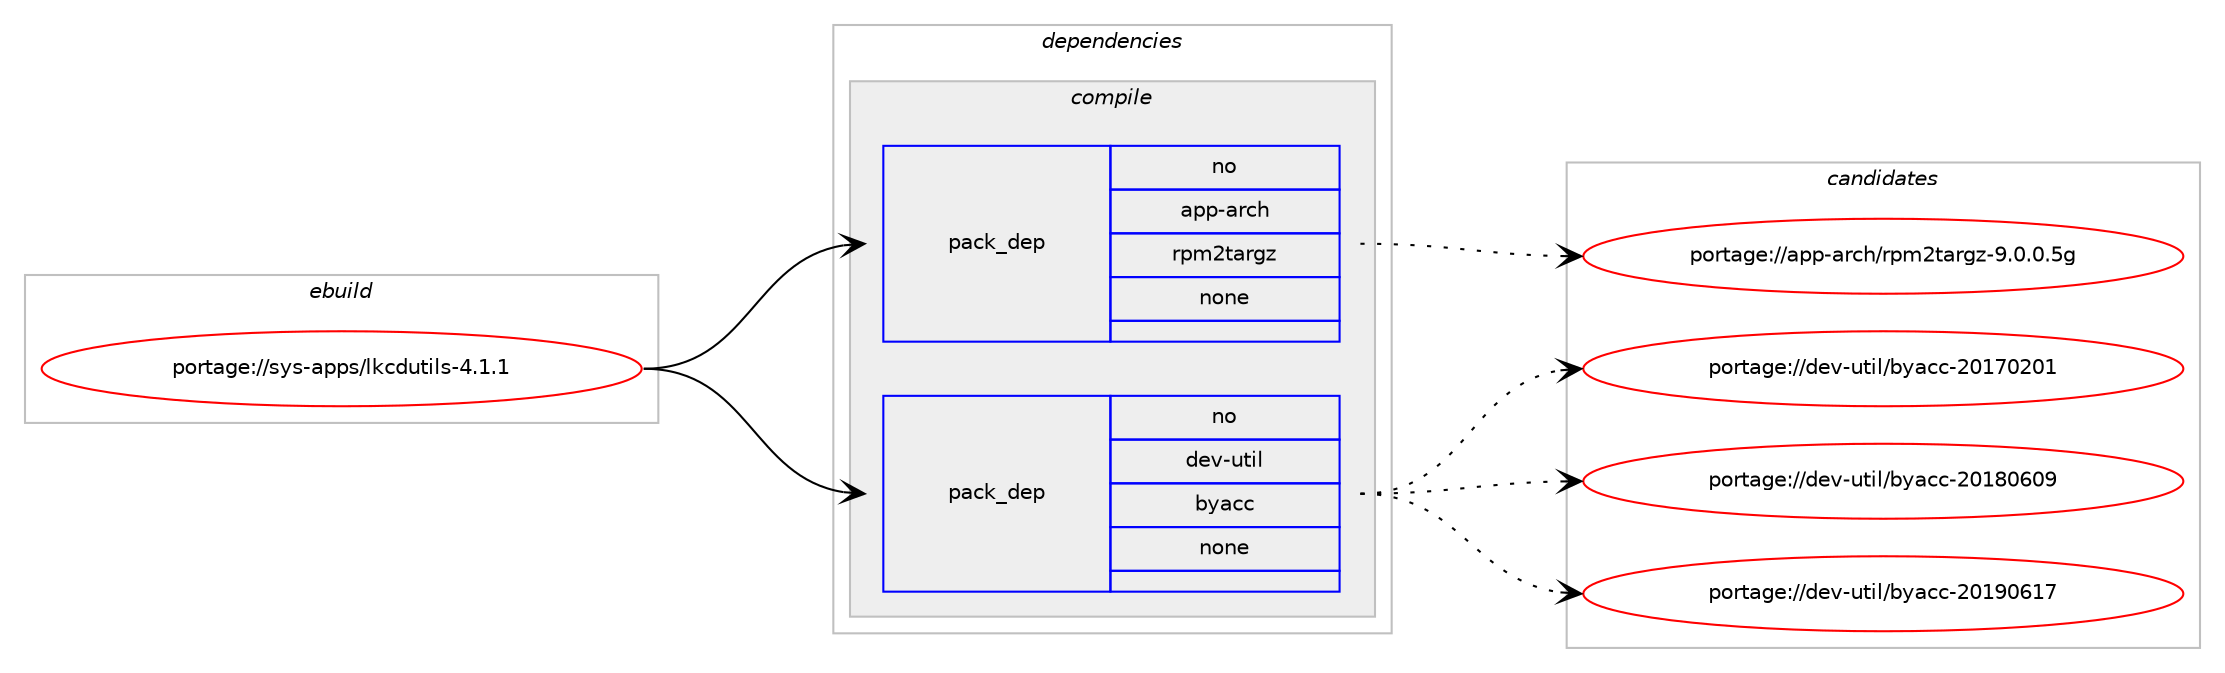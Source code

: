 digraph prolog {

# *************
# Graph options
# *************

newrank=true;
concentrate=true;
compound=true;
graph [rankdir=LR,fontname=Helvetica,fontsize=10,ranksep=1.5];#, ranksep=2.5, nodesep=0.2];
edge  [arrowhead=vee];
node  [fontname=Helvetica,fontsize=10];

# **********
# The ebuild
# **********

subgraph cluster_leftcol {
color=gray;
rank=same;
label=<<i>ebuild</i>>;
id [label="portage://sys-apps/lkcdutils-4.1.1", color=red, width=4, href="../sys-apps/lkcdutils-4.1.1.svg"];
}

# ****************
# The dependencies
# ****************

subgraph cluster_midcol {
color=gray;
label=<<i>dependencies</i>>;
subgraph cluster_compile {
fillcolor="#eeeeee";
style=filled;
label=<<i>compile</i>>;
subgraph pack302859 {
dependency409194 [label=<<TABLE BORDER="0" CELLBORDER="1" CELLSPACING="0" CELLPADDING="4" WIDTH="220"><TR><TD ROWSPAN="6" CELLPADDING="30">pack_dep</TD></TR><TR><TD WIDTH="110">no</TD></TR><TR><TD>app-arch</TD></TR><TR><TD>rpm2targz</TD></TR><TR><TD>none</TD></TR><TR><TD></TD></TR></TABLE>>, shape=none, color=blue];
}
id:e -> dependency409194:w [weight=20,style="solid",arrowhead="vee"];
subgraph pack302860 {
dependency409195 [label=<<TABLE BORDER="0" CELLBORDER="1" CELLSPACING="0" CELLPADDING="4" WIDTH="220"><TR><TD ROWSPAN="6" CELLPADDING="30">pack_dep</TD></TR><TR><TD WIDTH="110">no</TD></TR><TR><TD>dev-util</TD></TR><TR><TD>byacc</TD></TR><TR><TD>none</TD></TR><TR><TD></TD></TR></TABLE>>, shape=none, color=blue];
}
id:e -> dependency409195:w [weight=20,style="solid",arrowhead="vee"];
}
subgraph cluster_compileandrun {
fillcolor="#eeeeee";
style=filled;
label=<<i>compile and run</i>>;
}
subgraph cluster_run {
fillcolor="#eeeeee";
style=filled;
label=<<i>run</i>>;
}
}

# **************
# The candidates
# **************

subgraph cluster_choices {
rank=same;
color=gray;
label=<<i>candidates</i>>;

subgraph choice302859 {
color=black;
nodesep=1;
choiceportage971121124597114991044711411210950116971141031224557464846484653103 [label="portage://app-arch/rpm2targz-9.0.0.5g", color=red, width=4,href="../app-arch/rpm2targz-9.0.0.5g.svg"];
dependency409194:e -> choiceportage971121124597114991044711411210950116971141031224557464846484653103:w [style=dotted,weight="100"];
}
subgraph choice302860 {
color=black;
nodesep=1;
choiceportage100101118451171161051084798121979999455048495548504849 [label="portage://dev-util/byacc-20170201", color=red, width=4,href="../dev-util/byacc-20170201.svg"];
choiceportage100101118451171161051084798121979999455048495648544857 [label="portage://dev-util/byacc-20180609", color=red, width=4,href="../dev-util/byacc-20180609.svg"];
choiceportage100101118451171161051084798121979999455048495748544955 [label="portage://dev-util/byacc-20190617", color=red, width=4,href="../dev-util/byacc-20190617.svg"];
dependency409195:e -> choiceportage100101118451171161051084798121979999455048495548504849:w [style=dotted,weight="100"];
dependency409195:e -> choiceportage100101118451171161051084798121979999455048495648544857:w [style=dotted,weight="100"];
dependency409195:e -> choiceportage100101118451171161051084798121979999455048495748544955:w [style=dotted,weight="100"];
}
}

}

